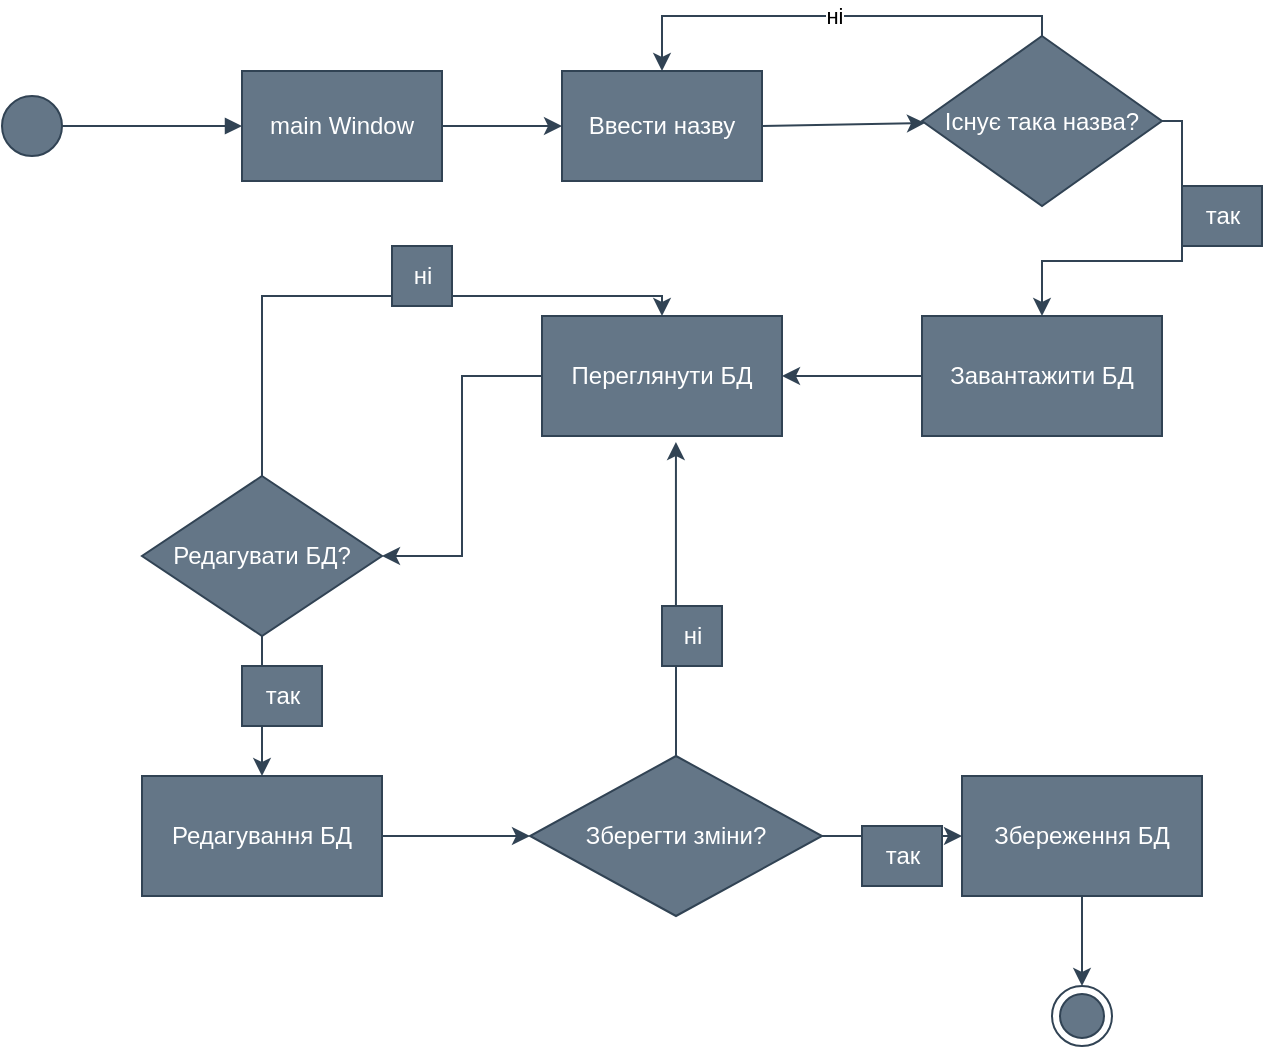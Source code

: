 <mxfile version="21.7.5" type="device">
  <diagram id="gRDB-Wj_TsEtqy4VzBRp" name="Page-1">
    <mxGraphModel dx="954" dy="642" grid="1" gridSize="10" guides="1" tooltips="1" connect="1" arrows="1" fold="1" page="1" pageScale="1" pageWidth="827" pageHeight="1169" math="0" shadow="0">
      <root>
        <mxCell id="0" />
        <mxCell id="1" parent="0" />
        <mxCell id="GFow9ht1WhwQAfbBDsfP-1" value="" style="ellipse;fillColor=#647687;strokeColor=#314354;fontColor=#ffffff;" parent="1" vertex="1">
          <mxGeometry x="110" y="300" width="30" height="30" as="geometry" />
        </mxCell>
        <mxCell id="GFow9ht1WhwQAfbBDsfP-2" value="" style="html=1;verticalAlign=bottom;labelBackgroundColor=none;endArrow=block;endFill=1;rounded=0;exitX=1;exitY=0.5;exitDx=0;exitDy=0;fillColor=#647687;strokeColor=#314354;" parent="1" source="GFow9ht1WhwQAfbBDsfP-1" target="GFow9ht1WhwQAfbBDsfP-3" edge="1">
          <mxGeometry width="160" relative="1" as="geometry">
            <mxPoint x="330" y="470" as="sourcePoint" />
            <mxPoint x="230" y="315" as="targetPoint" />
          </mxGeometry>
        </mxCell>
        <mxCell id="GFow9ht1WhwQAfbBDsfP-3" value="main Window" style="rounded=0;whiteSpace=wrap;html=1;fillColor=#647687;strokeColor=#314354;fontColor=#ffffff;" parent="1" vertex="1">
          <mxGeometry x="230" y="287.5" width="100" height="55" as="geometry" />
        </mxCell>
        <mxCell id="GFow9ht1WhwQAfbBDsfP-4" value="" style="endArrow=classic;html=1;rounded=0;exitX=1;exitY=0.5;exitDx=0;exitDy=0;fillColor=#647687;strokeColor=#314354;" parent="1" source="GFow9ht1WhwQAfbBDsfP-3" target="GFow9ht1WhwQAfbBDsfP-5" edge="1">
          <mxGeometry width="50" height="50" relative="1" as="geometry">
            <mxPoint x="390" y="490" as="sourcePoint" />
            <mxPoint x="380" y="315" as="targetPoint" />
          </mxGeometry>
        </mxCell>
        <mxCell id="GFow9ht1WhwQAfbBDsfP-5" value="Ввести назву" style="rounded=0;whiteSpace=wrap;html=1;fillColor=#647687;strokeColor=#314354;fontColor=#ffffff;" parent="1" vertex="1">
          <mxGeometry x="390" y="287.5" width="100" height="55" as="geometry" />
        </mxCell>
        <mxCell id="GFow9ht1WhwQAfbBDsfP-6" value="" style="endArrow=classic;html=1;rounded=0;exitX=1;exitY=0.5;exitDx=0;exitDy=0;fillColor=#647687;strokeColor=#314354;" parent="1" source="GFow9ht1WhwQAfbBDsfP-5" target="GFow9ht1WhwQAfbBDsfP-7" edge="1">
          <mxGeometry width="50" height="50" relative="1" as="geometry">
            <mxPoint x="390" y="490" as="sourcePoint" />
            <mxPoint x="560" y="315" as="targetPoint" />
          </mxGeometry>
        </mxCell>
        <mxCell id="GFow9ht1WhwQAfbBDsfP-7" value="Існує така назва?" style="rhombus;whiteSpace=wrap;html=1;fillColor=#647687;strokeColor=#314354;fontColor=#ffffff;" parent="1" vertex="1">
          <mxGeometry x="570" y="270" width="120" height="85" as="geometry" />
        </mxCell>
        <mxCell id="GFow9ht1WhwQAfbBDsfP-8" value="ні" style="endArrow=classic;html=1;rounded=0;exitX=0.5;exitY=0;exitDx=0;exitDy=0;entryX=0.5;entryY=0;entryDx=0;entryDy=0;edgeStyle=orthogonalEdgeStyle;fillColor=#647687;strokeColor=#314354;" parent="1" source="GFow9ht1WhwQAfbBDsfP-7" target="GFow9ht1WhwQAfbBDsfP-5" edge="1">
          <mxGeometry width="50" height="50" relative="1" as="geometry">
            <mxPoint x="390" y="490" as="sourcePoint" />
            <mxPoint x="440" y="440" as="targetPoint" />
          </mxGeometry>
        </mxCell>
        <mxCell id="GFow9ht1WhwQAfbBDsfP-9" value="" style="endArrow=classic;html=1;rounded=0;exitX=1;exitY=0.5;exitDx=0;exitDy=0;edgeStyle=orthogonalEdgeStyle;fillColor=#647687;strokeColor=#314354;" parent="1" source="GFow9ht1WhwQAfbBDsfP-7" target="GFow9ht1WhwQAfbBDsfP-10" edge="1">
          <mxGeometry width="50" height="50" relative="1" as="geometry">
            <mxPoint x="390" y="490" as="sourcePoint" />
            <mxPoint x="690" y="440" as="targetPoint" />
          </mxGeometry>
        </mxCell>
        <mxCell id="GFow9ht1WhwQAfbBDsfP-10" value="Завантажити БД" style="rounded=0;whiteSpace=wrap;html=1;fillColor=#647687;strokeColor=#314354;fontColor=#ffffff;" parent="1" vertex="1">
          <mxGeometry x="570" y="410" width="120" height="60" as="geometry" />
        </mxCell>
        <mxCell id="GFow9ht1WhwQAfbBDsfP-11" value="так" style="text;html=1;align=center;verticalAlign=middle;resizable=0;points=[];autosize=1;strokeColor=#314354;fillColor=#647687;fontColor=#ffffff;" parent="1" vertex="1">
          <mxGeometry x="700" y="345" width="40" height="30" as="geometry" />
        </mxCell>
        <mxCell id="GFow9ht1WhwQAfbBDsfP-12" value="" style="endArrow=classic;html=1;rounded=0;exitX=0;exitY=0.5;exitDx=0;exitDy=0;fillColor=#647687;strokeColor=#314354;" parent="1" source="GFow9ht1WhwQAfbBDsfP-10" target="GFow9ht1WhwQAfbBDsfP-13" edge="1">
          <mxGeometry width="50" height="50" relative="1" as="geometry">
            <mxPoint x="390" y="490" as="sourcePoint" />
            <mxPoint x="500" y="440" as="targetPoint" />
          </mxGeometry>
        </mxCell>
        <mxCell id="GFow9ht1WhwQAfbBDsfP-13" value="Переглянути БД" style="rounded=0;whiteSpace=wrap;html=1;fillColor=#647687;strokeColor=#314354;fontColor=#ffffff;" parent="1" vertex="1">
          <mxGeometry x="380" y="410" width="120" height="60" as="geometry" />
        </mxCell>
        <mxCell id="GFow9ht1WhwQAfbBDsfP-14" value="" style="endArrow=classic;html=1;rounded=0;exitX=0;exitY=0.5;exitDx=0;exitDy=0;entryX=1;entryY=0.5;entryDx=0;entryDy=0;edgeStyle=orthogonalEdgeStyle;fillColor=#647687;strokeColor=#314354;" parent="1" source="GFow9ht1WhwQAfbBDsfP-13" target="GFow9ht1WhwQAfbBDsfP-16" edge="1">
          <mxGeometry width="50" height="50" relative="1" as="geometry">
            <mxPoint x="390" y="490" as="sourcePoint" />
            <mxPoint x="310" y="440" as="targetPoint" />
          </mxGeometry>
        </mxCell>
        <mxCell id="GFow9ht1WhwQAfbBDsfP-16" value="Редагувати БД?" style="rhombus;whiteSpace=wrap;html=1;fillColor=#647687;strokeColor=#314354;fontColor=#ffffff;" parent="1" vertex="1">
          <mxGeometry x="180" y="490" width="120" height="80" as="geometry" />
        </mxCell>
        <mxCell id="GFow9ht1WhwQAfbBDsfP-17" value="" style="endArrow=classic;html=1;rounded=0;exitX=0.5;exitY=0;exitDx=0;exitDy=0;entryX=0.5;entryY=0;entryDx=0;entryDy=0;edgeStyle=orthogonalEdgeStyle;fillColor=#647687;strokeColor=#314354;" parent="1" source="GFow9ht1WhwQAfbBDsfP-16" target="GFow9ht1WhwQAfbBDsfP-13" edge="1">
          <mxGeometry width="50" height="50" relative="1" as="geometry">
            <mxPoint x="390" y="490" as="sourcePoint" />
            <mxPoint x="440" y="440" as="targetPoint" />
          </mxGeometry>
        </mxCell>
        <mxCell id="GFow9ht1WhwQAfbBDsfP-18" value="ні" style="text;html=1;align=center;verticalAlign=middle;resizable=0;points=[];autosize=1;strokeColor=#314354;fillColor=#647687;fontColor=#ffffff;" parent="1" vertex="1">
          <mxGeometry x="305" y="375" width="30" height="30" as="geometry" />
        </mxCell>
        <mxCell id="GFow9ht1WhwQAfbBDsfP-19" value="Редагування БД" style="rounded=0;whiteSpace=wrap;html=1;fillColor=#647687;strokeColor=#314354;fontColor=#ffffff;" parent="1" vertex="1">
          <mxGeometry x="180" y="640" width="120" height="60" as="geometry" />
        </mxCell>
        <mxCell id="GFow9ht1WhwQAfbBDsfP-20" value="" style="endArrow=classic;html=1;rounded=0;exitX=0.5;exitY=1;exitDx=0;exitDy=0;entryX=0.5;entryY=0;entryDx=0;entryDy=0;fillColor=#647687;strokeColor=#314354;" parent="1" source="GFow9ht1WhwQAfbBDsfP-16" target="GFow9ht1WhwQAfbBDsfP-19" edge="1">
          <mxGeometry width="50" height="50" relative="1" as="geometry">
            <mxPoint x="390" y="610" as="sourcePoint" />
            <mxPoint x="440" y="560" as="targetPoint" />
          </mxGeometry>
        </mxCell>
        <mxCell id="GFow9ht1WhwQAfbBDsfP-21" value="так" style="text;html=1;align=center;verticalAlign=middle;resizable=0;points=[];autosize=1;strokeColor=#314354;fillColor=#647687;fontColor=#ffffff;" parent="1" vertex="1">
          <mxGeometry x="230" y="585" width="40" height="30" as="geometry" />
        </mxCell>
        <mxCell id="GFow9ht1WhwQAfbBDsfP-22" value="" style="endArrow=classic;html=1;rounded=0;exitX=1;exitY=0.5;exitDx=0;exitDy=0;fillColor=#647687;strokeColor=#314354;" parent="1" source="GFow9ht1WhwQAfbBDsfP-19" target="GFow9ht1WhwQAfbBDsfP-23" edge="1">
          <mxGeometry width="50" height="50" relative="1" as="geometry">
            <mxPoint x="390" y="610" as="sourcePoint" />
            <mxPoint x="370" y="670" as="targetPoint" />
          </mxGeometry>
        </mxCell>
        <mxCell id="GFow9ht1WhwQAfbBDsfP-23" value="Зберегти зміни?" style="rhombus;whiteSpace=wrap;html=1;fillColor=#647687;strokeColor=#314354;fontColor=#ffffff;" parent="1" vertex="1">
          <mxGeometry x="374" y="630" width="146" height="80" as="geometry" />
        </mxCell>
        <mxCell id="GFow9ht1WhwQAfbBDsfP-24" value="" style="endArrow=classic;html=1;rounded=0;exitX=0.5;exitY=0;exitDx=0;exitDy=0;entryX=0.558;entryY=1.05;entryDx=0;entryDy=0;entryPerimeter=0;fillColor=#647687;strokeColor=#314354;" parent="1" source="GFow9ht1WhwQAfbBDsfP-23" target="GFow9ht1WhwQAfbBDsfP-13" edge="1">
          <mxGeometry width="50" height="50" relative="1" as="geometry">
            <mxPoint x="390" y="610" as="sourcePoint" />
            <mxPoint x="440" y="560" as="targetPoint" />
          </mxGeometry>
        </mxCell>
        <mxCell id="GFow9ht1WhwQAfbBDsfP-25" value="ні" style="text;html=1;align=center;verticalAlign=middle;resizable=0;points=[];autosize=1;strokeColor=#314354;fillColor=#647687;fontColor=#ffffff;" parent="1" vertex="1">
          <mxGeometry x="440" y="555" width="30" height="30" as="geometry" />
        </mxCell>
        <mxCell id="GFow9ht1WhwQAfbBDsfP-26" value="" style="endArrow=classic;html=1;rounded=0;exitX=1;exitY=0.5;exitDx=0;exitDy=0;fillColor=#647687;strokeColor=#314354;" parent="1" source="GFow9ht1WhwQAfbBDsfP-23" target="GFow9ht1WhwQAfbBDsfP-27" edge="1">
          <mxGeometry width="50" height="50" relative="1" as="geometry">
            <mxPoint x="390" y="610" as="sourcePoint" />
            <mxPoint x="610" y="670" as="targetPoint" />
          </mxGeometry>
        </mxCell>
        <mxCell id="GFow9ht1WhwQAfbBDsfP-27" value="Збереження БД" style="rounded=0;whiteSpace=wrap;html=1;fillColor=#647687;strokeColor=#314354;fontColor=#ffffff;" parent="1" vertex="1">
          <mxGeometry x="590" y="640" width="120" height="60" as="geometry" />
        </mxCell>
        <mxCell id="GFow9ht1WhwQAfbBDsfP-28" value="так" style="text;html=1;align=center;verticalAlign=middle;resizable=0;points=[];autosize=1;strokeColor=#314354;fillColor=#647687;fontColor=#ffffff;" parent="1" vertex="1">
          <mxGeometry x="540" y="665" width="40" height="30" as="geometry" />
        </mxCell>
        <mxCell id="GFow9ht1WhwQAfbBDsfP-29" value="" style="endArrow=classic;html=1;rounded=0;exitX=0.5;exitY=1;exitDx=0;exitDy=0;fillColor=#647687;strokeColor=#314354;" parent="1" source="GFow9ht1WhwQAfbBDsfP-27" target="GFow9ht1WhwQAfbBDsfP-30" edge="1">
          <mxGeometry width="50" height="50" relative="1" as="geometry">
            <mxPoint x="390" y="610" as="sourcePoint" />
            <mxPoint x="650" y="760" as="targetPoint" />
          </mxGeometry>
        </mxCell>
        <mxCell id="GFow9ht1WhwQAfbBDsfP-30" value="" style="ellipse;html=1;shape=endState;fillColor=#647687;strokeColor=#314354;fontColor=#ffffff;" parent="1" vertex="1">
          <mxGeometry x="635" y="745" width="30" height="30" as="geometry" />
        </mxCell>
      </root>
    </mxGraphModel>
  </diagram>
</mxfile>
